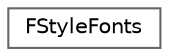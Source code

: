 digraph "Graphical Class Hierarchy"
{
 // INTERACTIVE_SVG=YES
 // LATEX_PDF_SIZE
  bgcolor="transparent";
  edge [fontname=Helvetica,fontsize=10,labelfontname=Helvetica,labelfontsize=10];
  node [fontname=Helvetica,fontsize=10,shape=box,height=0.2,width=0.4];
  rankdir="LR";
  Node0 [id="Node000000",label="FStyleFonts",height=0.2,width=0.4,color="grey40", fillcolor="white", style="filled",URL="$d5/d5d/structFStyleFonts.html",tooltip=" "];
}
